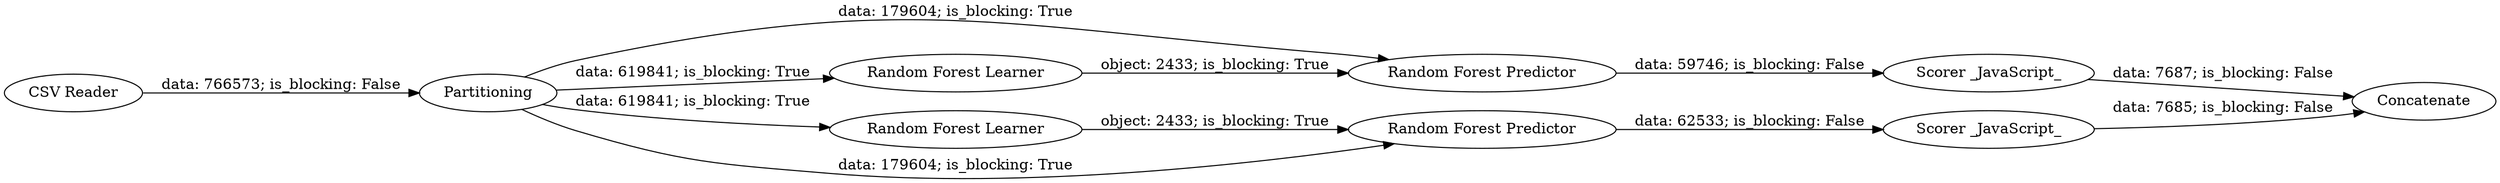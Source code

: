 digraph {
	"6533290105975897375_3" [label="Random Forest Predictor"]
	"6533290105975897375_2" [label="Random Forest Learner"]
	"6533290105975897375_6" [label="Random Forest Learner"]
	"6533290105975897375_11" [label=Concatenate]
	"6533290105975897375_9" [label="Random Forest Predictor"]
	"6533290105975897375_4" [label=Partitioning]
	"6533290105975897375_8" [label="Scorer _JavaScript_"]
	"6533290105975897375_1" [label="CSV Reader"]
	"6533290105975897375_10" [label="Scorer _JavaScript_"]
	"6533290105975897375_10" -> "6533290105975897375_11" [label="data: 7685; is_blocking: False"]
	"6533290105975897375_4" -> "6533290105975897375_3" [label="data: 179604; is_blocking: True"]
	"6533290105975897375_8" -> "6533290105975897375_11" [label="data: 7687; is_blocking: False"]
	"6533290105975897375_4" -> "6533290105975897375_2" [label="data: 619841; is_blocking: True"]
	"6533290105975897375_4" -> "6533290105975897375_6" [label="data: 619841; is_blocking: True"]
	"6533290105975897375_2" -> "6533290105975897375_3" [label="object: 2433; is_blocking: True"]
	"6533290105975897375_6" -> "6533290105975897375_9" [label="object: 2433; is_blocking: True"]
	"6533290105975897375_9" -> "6533290105975897375_10" [label="data: 62533; is_blocking: False"]
	"6533290105975897375_4" -> "6533290105975897375_9" [label="data: 179604; is_blocking: True"]
	"6533290105975897375_3" -> "6533290105975897375_8" [label="data: 59746; is_blocking: False"]
	"6533290105975897375_1" -> "6533290105975897375_4" [label="data: 766573; is_blocking: False"]
	rankdir=LR
}
